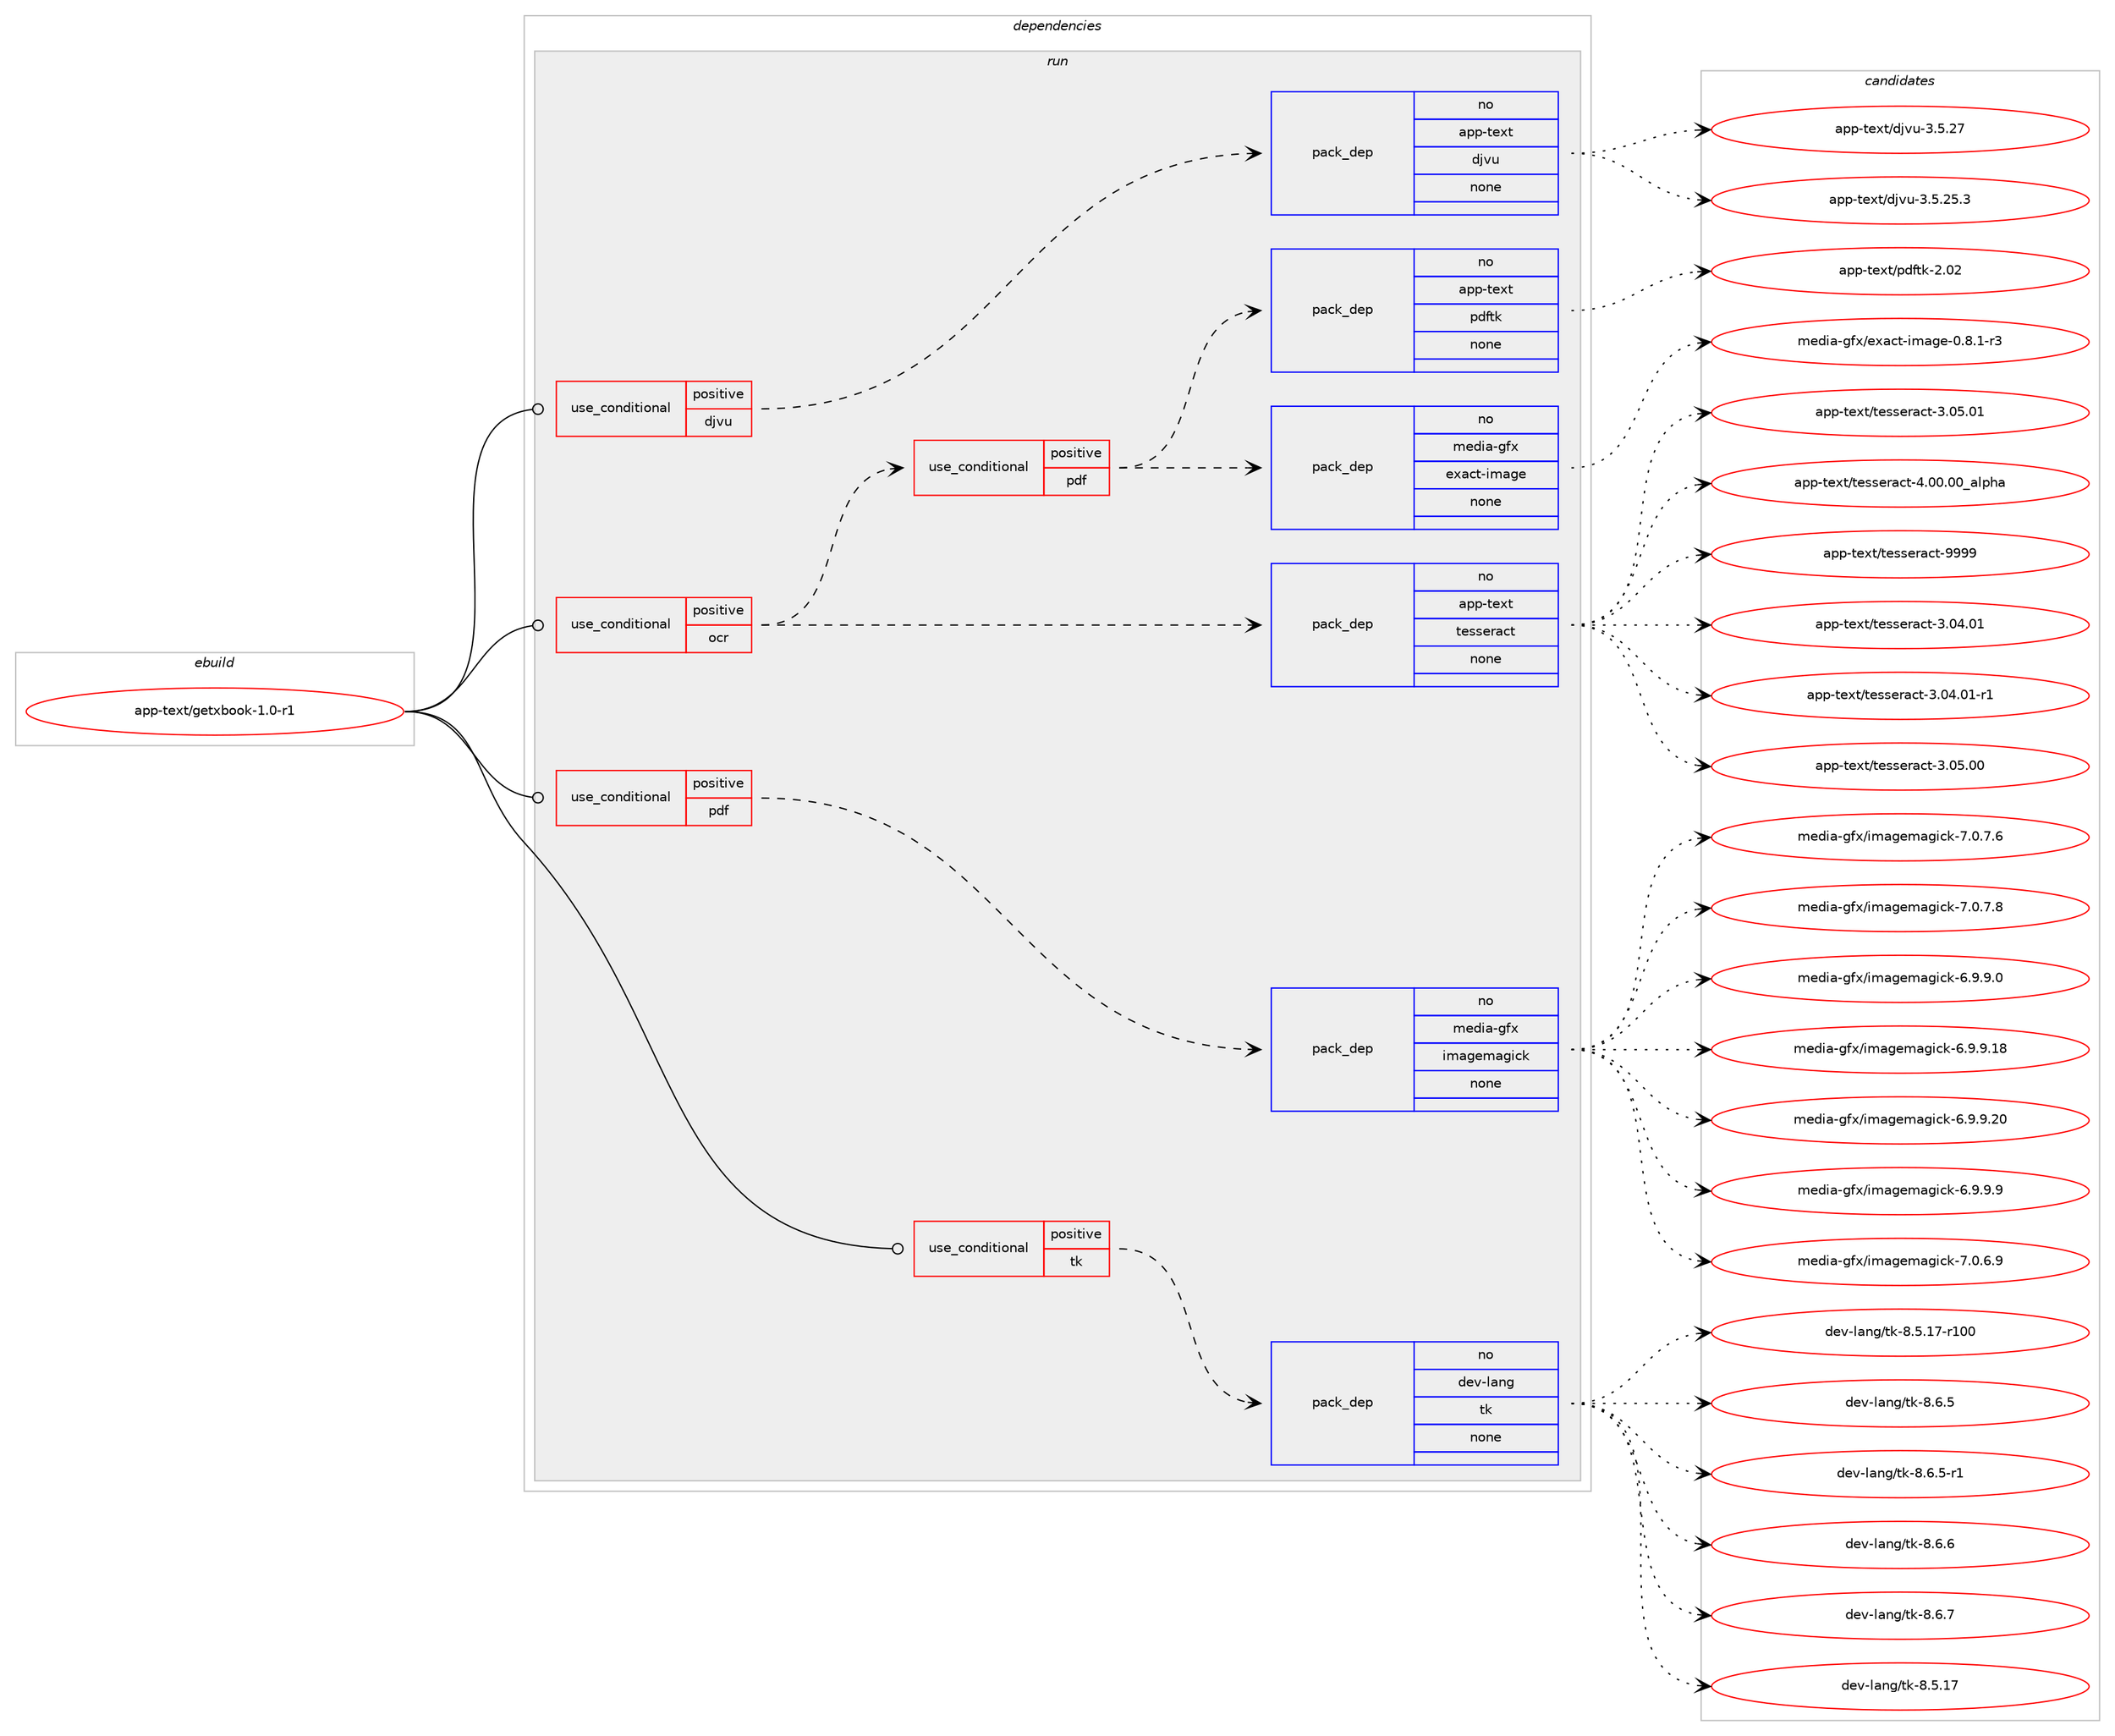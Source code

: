 digraph prolog {

# *************
# Graph options
# *************

newrank=true;
concentrate=true;
compound=true;
graph [rankdir=LR,fontname=Helvetica,fontsize=10,ranksep=1.5];#, ranksep=2.5, nodesep=0.2];
edge  [arrowhead=vee];
node  [fontname=Helvetica,fontsize=10];

# **********
# The ebuild
# **********

subgraph cluster_leftcol {
color=gray;
rank=same;
label=<<i>ebuild</i>>;
id [label="app-text/getxbook-1.0-r1", color=red, width=4, href="../app-text/getxbook-1.0-r1.svg"];
}

# ****************
# The dependencies
# ****************

subgraph cluster_midcol {
color=gray;
label=<<i>dependencies</i>>;
subgraph cluster_compile {
fillcolor="#eeeeee";
style=filled;
label=<<i>compile</i>>;
}
subgraph cluster_compileandrun {
fillcolor="#eeeeee";
style=filled;
label=<<i>compile and run</i>>;
}
subgraph cluster_run {
fillcolor="#eeeeee";
style=filled;
label=<<i>run</i>>;
subgraph cond14554 {
dependency56815 [label=<<TABLE BORDER="0" CELLBORDER="1" CELLSPACING="0" CELLPADDING="4"><TR><TD ROWSPAN="3" CELLPADDING="10">use_conditional</TD></TR><TR><TD>positive</TD></TR><TR><TD>djvu</TD></TR></TABLE>>, shape=none, color=red];
subgraph pack41217 {
dependency56816 [label=<<TABLE BORDER="0" CELLBORDER="1" CELLSPACING="0" CELLPADDING="4" WIDTH="220"><TR><TD ROWSPAN="6" CELLPADDING="30">pack_dep</TD></TR><TR><TD WIDTH="110">no</TD></TR><TR><TD>app-text</TD></TR><TR><TD>djvu</TD></TR><TR><TD>none</TD></TR><TR><TD></TD></TR></TABLE>>, shape=none, color=blue];
}
dependency56815:e -> dependency56816:w [weight=20,style="dashed",arrowhead="vee"];
}
id:e -> dependency56815:w [weight=20,style="solid",arrowhead="odot"];
subgraph cond14555 {
dependency56817 [label=<<TABLE BORDER="0" CELLBORDER="1" CELLSPACING="0" CELLPADDING="4"><TR><TD ROWSPAN="3" CELLPADDING="10">use_conditional</TD></TR><TR><TD>positive</TD></TR><TR><TD>ocr</TD></TR></TABLE>>, shape=none, color=red];
subgraph pack41218 {
dependency56818 [label=<<TABLE BORDER="0" CELLBORDER="1" CELLSPACING="0" CELLPADDING="4" WIDTH="220"><TR><TD ROWSPAN="6" CELLPADDING="30">pack_dep</TD></TR><TR><TD WIDTH="110">no</TD></TR><TR><TD>app-text</TD></TR><TR><TD>tesseract</TD></TR><TR><TD>none</TD></TR><TR><TD></TD></TR></TABLE>>, shape=none, color=blue];
}
dependency56817:e -> dependency56818:w [weight=20,style="dashed",arrowhead="vee"];
subgraph cond14556 {
dependency56819 [label=<<TABLE BORDER="0" CELLBORDER="1" CELLSPACING="0" CELLPADDING="4"><TR><TD ROWSPAN="3" CELLPADDING="10">use_conditional</TD></TR><TR><TD>positive</TD></TR><TR><TD>pdf</TD></TR></TABLE>>, shape=none, color=red];
subgraph pack41219 {
dependency56820 [label=<<TABLE BORDER="0" CELLBORDER="1" CELLSPACING="0" CELLPADDING="4" WIDTH="220"><TR><TD ROWSPAN="6" CELLPADDING="30">pack_dep</TD></TR><TR><TD WIDTH="110">no</TD></TR><TR><TD>media-gfx</TD></TR><TR><TD>exact-image</TD></TR><TR><TD>none</TD></TR><TR><TD></TD></TR></TABLE>>, shape=none, color=blue];
}
dependency56819:e -> dependency56820:w [weight=20,style="dashed",arrowhead="vee"];
subgraph pack41220 {
dependency56821 [label=<<TABLE BORDER="0" CELLBORDER="1" CELLSPACING="0" CELLPADDING="4" WIDTH="220"><TR><TD ROWSPAN="6" CELLPADDING="30">pack_dep</TD></TR><TR><TD WIDTH="110">no</TD></TR><TR><TD>app-text</TD></TR><TR><TD>pdftk</TD></TR><TR><TD>none</TD></TR><TR><TD></TD></TR></TABLE>>, shape=none, color=blue];
}
dependency56819:e -> dependency56821:w [weight=20,style="dashed",arrowhead="vee"];
}
dependency56817:e -> dependency56819:w [weight=20,style="dashed",arrowhead="vee"];
}
id:e -> dependency56817:w [weight=20,style="solid",arrowhead="odot"];
subgraph cond14557 {
dependency56822 [label=<<TABLE BORDER="0" CELLBORDER="1" CELLSPACING="0" CELLPADDING="4"><TR><TD ROWSPAN="3" CELLPADDING="10">use_conditional</TD></TR><TR><TD>positive</TD></TR><TR><TD>pdf</TD></TR></TABLE>>, shape=none, color=red];
subgraph pack41221 {
dependency56823 [label=<<TABLE BORDER="0" CELLBORDER="1" CELLSPACING="0" CELLPADDING="4" WIDTH="220"><TR><TD ROWSPAN="6" CELLPADDING="30">pack_dep</TD></TR><TR><TD WIDTH="110">no</TD></TR><TR><TD>media-gfx</TD></TR><TR><TD>imagemagick</TD></TR><TR><TD>none</TD></TR><TR><TD></TD></TR></TABLE>>, shape=none, color=blue];
}
dependency56822:e -> dependency56823:w [weight=20,style="dashed",arrowhead="vee"];
}
id:e -> dependency56822:w [weight=20,style="solid",arrowhead="odot"];
subgraph cond14558 {
dependency56824 [label=<<TABLE BORDER="0" CELLBORDER="1" CELLSPACING="0" CELLPADDING="4"><TR><TD ROWSPAN="3" CELLPADDING="10">use_conditional</TD></TR><TR><TD>positive</TD></TR><TR><TD>tk</TD></TR></TABLE>>, shape=none, color=red];
subgraph pack41222 {
dependency56825 [label=<<TABLE BORDER="0" CELLBORDER="1" CELLSPACING="0" CELLPADDING="4" WIDTH="220"><TR><TD ROWSPAN="6" CELLPADDING="30">pack_dep</TD></TR><TR><TD WIDTH="110">no</TD></TR><TR><TD>dev-lang</TD></TR><TR><TD>tk</TD></TR><TR><TD>none</TD></TR><TR><TD></TD></TR></TABLE>>, shape=none, color=blue];
}
dependency56824:e -> dependency56825:w [weight=20,style="dashed",arrowhead="vee"];
}
id:e -> dependency56824:w [weight=20,style="solid",arrowhead="odot"];
}
}

# **************
# The candidates
# **************

subgraph cluster_choices {
rank=same;
color=gray;
label=<<i>candidates</i>>;

subgraph choice41217 {
color=black;
nodesep=1;
choice971121124511610112011647100106118117455146534650534651 [label="app-text/djvu-3.5.25.3", color=red, width=4,href="../app-text/djvu-3.5.25.3.svg"];
choice97112112451161011201164710010611811745514653465055 [label="app-text/djvu-3.5.27", color=red, width=4,href="../app-text/djvu-3.5.27.svg"];
dependency56816:e -> choice971121124511610112011647100106118117455146534650534651:w [style=dotted,weight="100"];
dependency56816:e -> choice97112112451161011201164710010611811745514653465055:w [style=dotted,weight="100"];
}
subgraph choice41218 {
color=black;
nodesep=1;
choice97112112451161011201164711610111511510111497991164551464852464849 [label="app-text/tesseract-3.04.01", color=red, width=4,href="../app-text/tesseract-3.04.01.svg"];
choice971121124511610112011647116101115115101114979911645514648524648494511449 [label="app-text/tesseract-3.04.01-r1", color=red, width=4,href="../app-text/tesseract-3.04.01-r1.svg"];
choice97112112451161011201164711610111511510111497991164551464853464848 [label="app-text/tesseract-3.05.00", color=red, width=4,href="../app-text/tesseract-3.05.00.svg"];
choice97112112451161011201164711610111511510111497991164551464853464849 [label="app-text/tesseract-3.05.01", color=red, width=4,href="../app-text/tesseract-3.05.01.svg"];
choice97112112451161011201164711610111511510111497991164552464848464848959710811210497 [label="app-text/tesseract-4.00.00_alpha", color=red, width=4,href="../app-text/tesseract-4.00.00_alpha.svg"];
choice97112112451161011201164711610111511510111497991164557575757 [label="app-text/tesseract-9999", color=red, width=4,href="../app-text/tesseract-9999.svg"];
dependency56818:e -> choice97112112451161011201164711610111511510111497991164551464852464849:w [style=dotted,weight="100"];
dependency56818:e -> choice971121124511610112011647116101115115101114979911645514648524648494511449:w [style=dotted,weight="100"];
dependency56818:e -> choice97112112451161011201164711610111511510111497991164551464853464848:w [style=dotted,weight="100"];
dependency56818:e -> choice97112112451161011201164711610111511510111497991164551464853464849:w [style=dotted,weight="100"];
dependency56818:e -> choice97112112451161011201164711610111511510111497991164552464848464848959710811210497:w [style=dotted,weight="100"];
dependency56818:e -> choice97112112451161011201164711610111511510111497991164557575757:w [style=dotted,weight="100"];
}
subgraph choice41219 {
color=black;
nodesep=1;
choice109101100105974510310212047101120979911645105109971031014548465646494511451 [label="media-gfx/exact-image-0.8.1-r3", color=red, width=4,href="../media-gfx/exact-image-0.8.1-r3.svg"];
dependency56820:e -> choice109101100105974510310212047101120979911645105109971031014548465646494511451:w [style=dotted,weight="100"];
}
subgraph choice41220 {
color=black;
nodesep=1;
choice9711211245116101120116471121001021161074550464850 [label="app-text/pdftk-2.02", color=red, width=4,href="../app-text/pdftk-2.02.svg"];
dependency56821:e -> choice9711211245116101120116471121001021161074550464850:w [style=dotted,weight="100"];
}
subgraph choice41221 {
color=black;
nodesep=1;
choice1091011001059745103102120471051099710310110997103105991074554465746574648 [label="media-gfx/imagemagick-6.9.9.0", color=red, width=4,href="../media-gfx/imagemagick-6.9.9.0.svg"];
choice109101100105974510310212047105109971031011099710310599107455446574657464956 [label="media-gfx/imagemagick-6.9.9.18", color=red, width=4,href="../media-gfx/imagemagick-6.9.9.18.svg"];
choice109101100105974510310212047105109971031011099710310599107455446574657465048 [label="media-gfx/imagemagick-6.9.9.20", color=red, width=4,href="../media-gfx/imagemagick-6.9.9.20.svg"];
choice1091011001059745103102120471051099710310110997103105991074554465746574657 [label="media-gfx/imagemagick-6.9.9.9", color=red, width=4,href="../media-gfx/imagemagick-6.9.9.9.svg"];
choice1091011001059745103102120471051099710310110997103105991074555464846544657 [label="media-gfx/imagemagick-7.0.6.9", color=red, width=4,href="../media-gfx/imagemagick-7.0.6.9.svg"];
choice1091011001059745103102120471051099710310110997103105991074555464846554654 [label="media-gfx/imagemagick-7.0.7.6", color=red, width=4,href="../media-gfx/imagemagick-7.0.7.6.svg"];
choice1091011001059745103102120471051099710310110997103105991074555464846554656 [label="media-gfx/imagemagick-7.0.7.8", color=red, width=4,href="../media-gfx/imagemagick-7.0.7.8.svg"];
dependency56823:e -> choice1091011001059745103102120471051099710310110997103105991074554465746574648:w [style=dotted,weight="100"];
dependency56823:e -> choice109101100105974510310212047105109971031011099710310599107455446574657464956:w [style=dotted,weight="100"];
dependency56823:e -> choice109101100105974510310212047105109971031011099710310599107455446574657465048:w [style=dotted,weight="100"];
dependency56823:e -> choice1091011001059745103102120471051099710310110997103105991074554465746574657:w [style=dotted,weight="100"];
dependency56823:e -> choice1091011001059745103102120471051099710310110997103105991074555464846544657:w [style=dotted,weight="100"];
dependency56823:e -> choice1091011001059745103102120471051099710310110997103105991074555464846554654:w [style=dotted,weight="100"];
dependency56823:e -> choice1091011001059745103102120471051099710310110997103105991074555464846554656:w [style=dotted,weight="100"];
}
subgraph choice41222 {
color=black;
nodesep=1;
choice10010111845108971101034711610745564653464955 [label="dev-lang/tk-8.5.17", color=red, width=4,href="../dev-lang/tk-8.5.17.svg"];
choice1001011184510897110103471161074556465346495545114494848 [label="dev-lang/tk-8.5.17-r100", color=red, width=4,href="../dev-lang/tk-8.5.17-r100.svg"];
choice100101118451089711010347116107455646544653 [label="dev-lang/tk-8.6.5", color=red, width=4,href="../dev-lang/tk-8.6.5.svg"];
choice1001011184510897110103471161074556465446534511449 [label="dev-lang/tk-8.6.5-r1", color=red, width=4,href="../dev-lang/tk-8.6.5-r1.svg"];
choice100101118451089711010347116107455646544654 [label="dev-lang/tk-8.6.6", color=red, width=4,href="../dev-lang/tk-8.6.6.svg"];
choice100101118451089711010347116107455646544655 [label="dev-lang/tk-8.6.7", color=red, width=4,href="../dev-lang/tk-8.6.7.svg"];
dependency56825:e -> choice10010111845108971101034711610745564653464955:w [style=dotted,weight="100"];
dependency56825:e -> choice1001011184510897110103471161074556465346495545114494848:w [style=dotted,weight="100"];
dependency56825:e -> choice100101118451089711010347116107455646544653:w [style=dotted,weight="100"];
dependency56825:e -> choice1001011184510897110103471161074556465446534511449:w [style=dotted,weight="100"];
dependency56825:e -> choice100101118451089711010347116107455646544654:w [style=dotted,weight="100"];
dependency56825:e -> choice100101118451089711010347116107455646544655:w [style=dotted,weight="100"];
}
}

}
